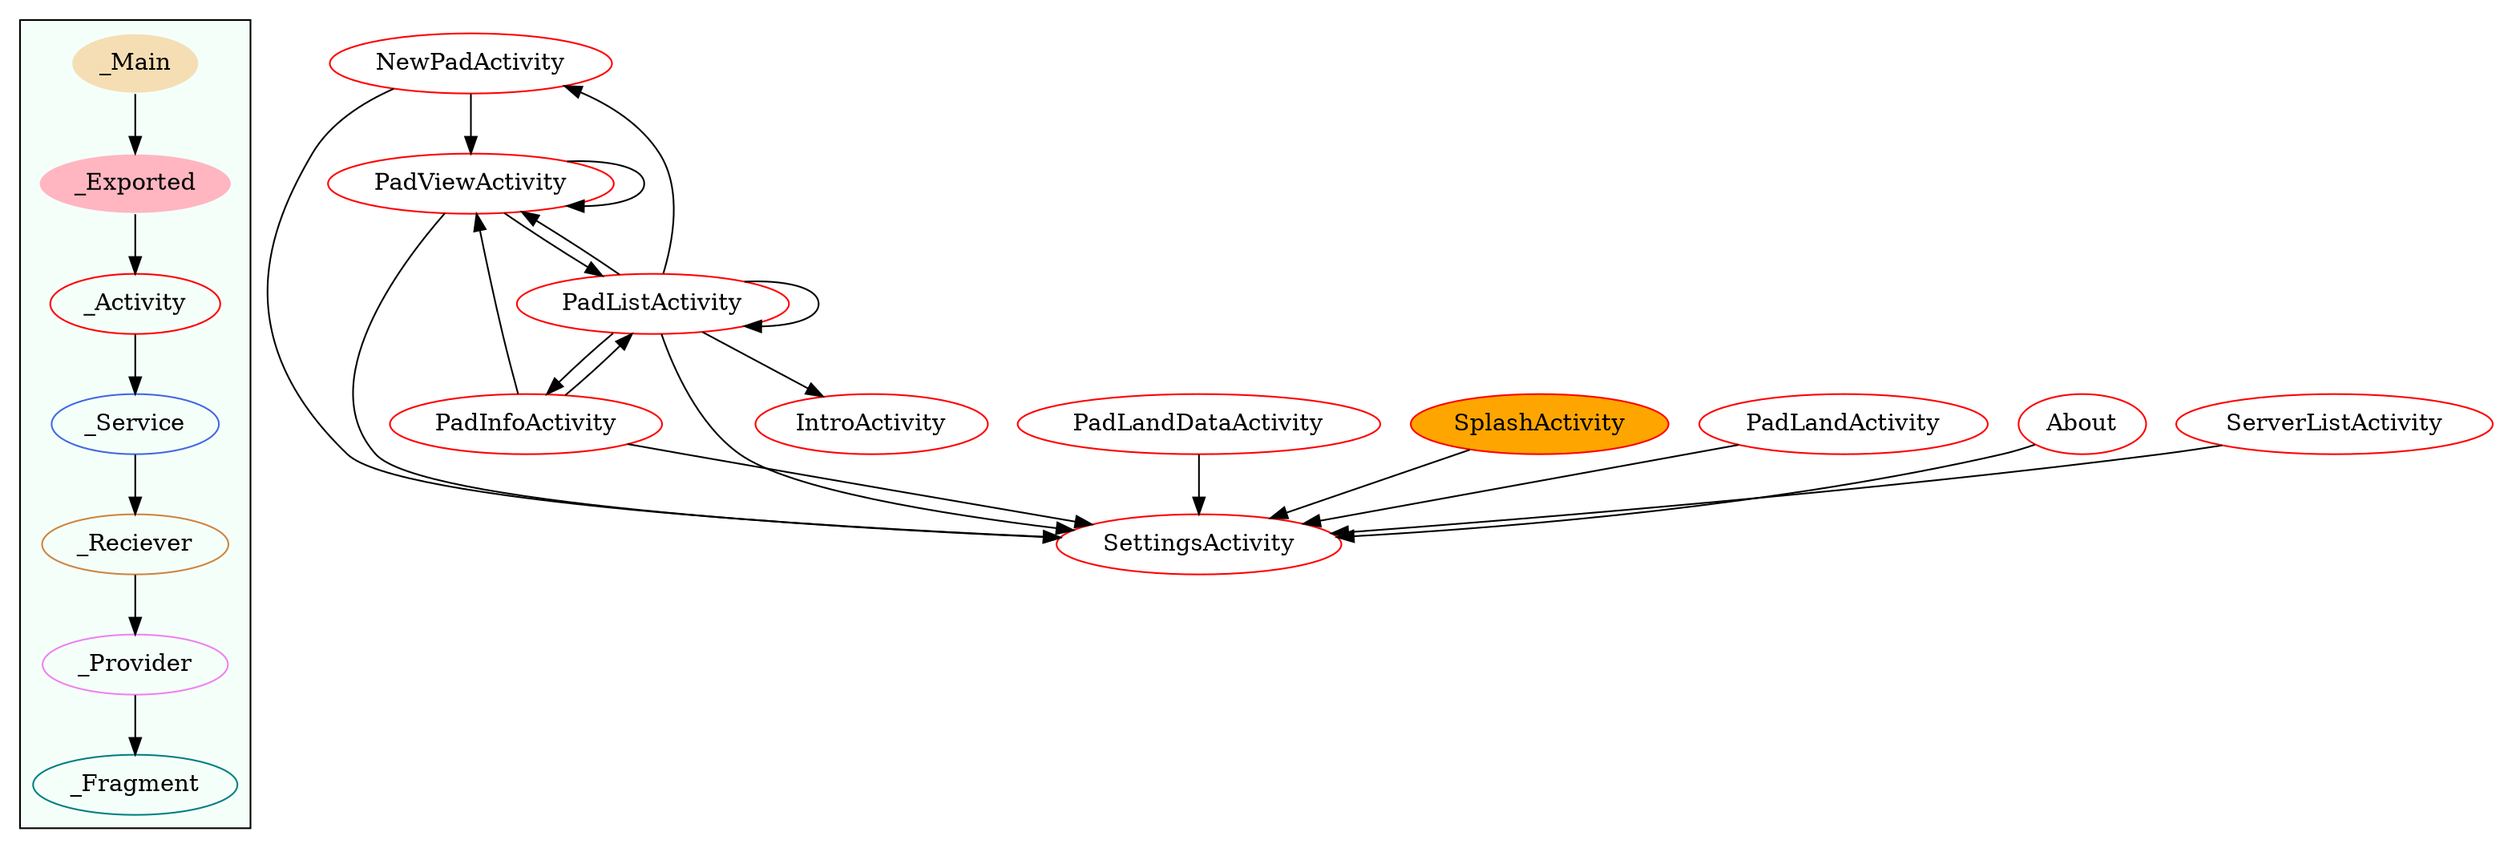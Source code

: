 digraph G {
subgraph cluster_legend{ 
bgcolor=mintcream;
_Activity[color = red];
_Service[color = royalblue];
_Provider[color = violet];
_Reciever[color = peru];
_Fragment[color = teal];
_Main[style=filled, fillcolor=wheat, color = mintcream];
_Exported[style=filled, fillcolor=lightpink, color = mintcream];
_Main -> _Exported -> _Activity -> _Service -> _Reciever -> _Provider -> _Fragment; 
}
NewPadActivity[color = red];
PadLandDataActivity[color = red];
SplashActivity[style=filled, fillcolor=orange, color = red];
SettingsActivity[color = red];
PadViewActivity[color = red];
PadLandActivity[color = red];
PadInfoActivity[color = red];
IntroActivity[color = red];
PadListActivity[color = red];
About[color = red];
ServerListActivity[color = red];

 NewPadActivity -> PadViewActivity
 NewPadActivity -> SettingsActivity
 PadLandDataActivity -> SettingsActivity
 SplashActivity -> SettingsActivity
 PadViewActivity -> PadViewActivity
 PadViewActivity -> PadListActivity
 PadViewActivity -> SettingsActivity
 PadLandActivity -> SettingsActivity
 PadInfoActivity -> PadViewActivity
 PadInfoActivity -> PadListActivity
 PadInfoActivity -> SettingsActivity
 PadListActivity -> SettingsActivity
 PadListActivity -> PadListActivity
 PadListActivity -> NewPadActivity
 PadListActivity -> PadViewActivity
 PadListActivity -> PadInfoActivity
 PadListActivity -> IntroActivity
 About -> SettingsActivity
 ServerListActivity -> SettingsActivity
}